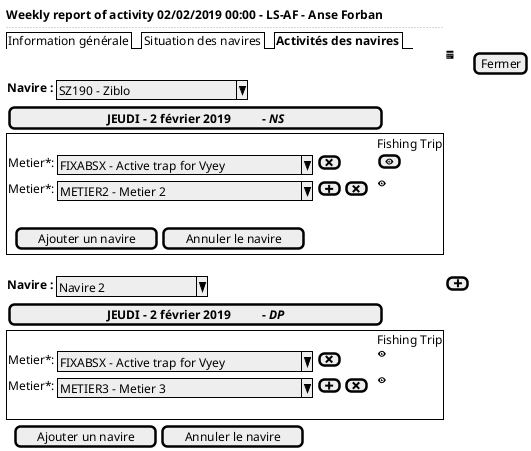 @startsalt
{
  <b>Weekly report of activity 02/02/2019 00:00 - LS-AF - Anse Forban
  ..
  {/ Information générale | Situation des navires | <b>Activités des navires }
  .| <&calendar> | [Fermer]
    {<b>Navire :            | { ^SZ190 - Ziblo         ^ }}
      {
        [<b>JEUDI - 2 février 2019          - <i>NS          ]
      }

    {+
        .|.|Fishing Trip
        {Metier*:        | { ^FIXABSX - Active trap for Vyey^ } | [<&x>]} |.| [<&eye>]

        {Metier*:        | { ^METIER2 - Metier 2            ^ }  | [<&plus>]| [<&x>]} |.| <&eye>

        .
        {. |  {[Ajouter un navire] | [Annuler le navire]}}
  }
  .
  {<b>Navire :            | { ^Navire 2         ^ }}| [<&plus>]
    {
        [<b>JEUDI - 2 février 2019          - <i>DP          ]
    }
    {+
        .|.|Fishing Trip
        {Metier*:        | { ^FIXABSX - Active trap for Vyey^ } | [<&x>]} |.| <&eye>

        {Metier*:        | { ^METIER3 - Metier 3            ^ }  | [<&plus>]| [<&x>]} |.| <&eye>
        .
    }
    {. |  {[Ajouter un navire] | [Annuler le navire]}}
  }
  }
  .
  {[Sauvegarder]}
}
@endsalt
